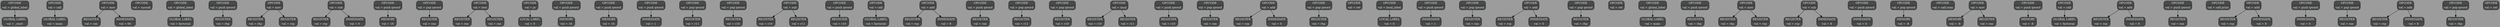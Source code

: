 digraph G{
nodesep=1;
ranksep=0.5;
rankdir=HR;
node[style=filled, color="#0a0a0a", fillcolor="#494a4a",fontcolor="#e6e6e6", fontsize=14];
edge[color="#000000", fontsize=12, penwidth=1, fontcolor = "#49006a"];
bgcolor="#9c9c9c";
elem0x561c6e4441b0[shape="Mrecord", label= "{OPCODE | val = global_label}"];
elem0x561c6e4441b8[shape="Mrecord", label= "{GLOBAL LABEL | val = _start}"];
elem0x561c6e4441b0->elem0x561c6e4441b8;elem0x561c6e4441d8[shape="Mrecord", label= "{OPCODE | val = call}"];
elem0x561c6e4441e0[shape="Mrecord", label= "{GLOBAL LABEL | val = main}"];
elem0x561c6e4441d8->elem0x561c6e4441e0;elem0x561c6e444200[shape="Mrecord", label= "{OPCODE | val = mov}"];
elem0x561c6e444208[shape="Mrecord", label= "{REGISTER | val = rax}"];
elem0x561c6e444200->elem0x561c6e444208;elem0x561c6e444218[shape="Mrecord", label= "{IMMEDIATE | val = 60}"];
elem0x561c6e444200->elem0x561c6e444218;elem0x561c6e444228[shape="Mrecord", label= "{OPCODE | val = syscall}"];
elem0x561c6e444250[shape="Mrecord", label= "{OPCODE | val = global_label}"];
elem0x561c6e444258[shape="Mrecord", label= "{GLOBAL LABEL | val = factorial}"];
elem0x561c6e444250->elem0x561c6e444258;elem0x561c6e444278[shape="Mrecord", label= "{OPCODE | val = push qword}"];
elem0x561c6e444280[shape="Mrecord", label= "{REGISTER | val = rbp}"];
elem0x561c6e444278->elem0x561c6e444280;elem0x561c6e4442a0[shape="Mrecord", label= "{OPCODE | val = mov}"];
elem0x561c6e4442a8[shape="Mrecord", label= "{REGISTER | val = rbp}"];
elem0x561c6e4442a0->elem0x561c6e4442a8;elem0x561c6e4442b8[shape="Mrecord", label= "{REGISTER | val = rsp}"];
elem0x561c6e4442a0->elem0x561c6e4442b8;elem0x561c6e4442c8[shape="Mrecord", label= "{OPCODE | val = sub}"];
elem0x561c6e4442d0[shape="Mrecord", label= "{REGISTER | val = rsp}"];
elem0x561c6e4442c8->elem0x561c6e4442d0;elem0x561c6e4442e0[shape="Mrecord", label= "{IMMEDIATE | val = 0}"];
elem0x561c6e4442c8->elem0x561c6e4442e0;elem0x561c6e4442f0[shape="Mrecord", label= "{OPCODE | val = push qword}"];
elem0x561c6e4442f8[shape="Mrecord", label= "{MEMORY | val = 16}"];
elem0x561c6e4442f0->elem0x561c6e4442f8;elem0x561c6e444318[shape="Mrecord", label= "{OPCODE | val = pop qword}"];
elem0x561c6e444320[shape="Mrecord", label= "{REGISTER | val = rax}"];
elem0x561c6e444318->elem0x561c6e444320;elem0x561c6e444340[shape="Mrecord", label= "{OPCODE | val = test}"];
elem0x561c6e444348[shape="Mrecord", label= "{REGISTER | val = rax}"];
elem0x561c6e444340->elem0x561c6e444348;elem0x561c6e444358[shape="Mrecord", label= "{REGISTER | val = rax}"];
elem0x561c6e444340->elem0x561c6e444358;elem0x561c6e444368[shape="Mrecord", label= "{OPCODE | val = je}"];
elem0x561c6e444370[shape="Mrecord", label= "{LOCAL LABEL | val = 0}"];
elem0x561c6e444368->elem0x561c6e444370;elem0x561c6e444390[shape="Mrecord", label= "{OPCODE | val = push qword}"];
elem0x561c6e444398[shape="Mrecord", label= "{MEMORY | val = 16}"];
elem0x561c6e444390->elem0x561c6e444398;elem0x561c6e4443b8[shape="Mrecord", label= "{OPCODE | val = push qword}"];
elem0x561c6e4443c0[shape="Mrecord", label= "{MEMORY | val = 16}"];
elem0x561c6e4443b8->elem0x561c6e4443c0;elem0x561c6e4443e0[shape="Mrecord", label= "{OPCODE | val = push qword}"];
elem0x561c6e4443e8[shape="Mrecord", label= "{IMMEDIATE | val = 1}"];
elem0x561c6e4443e0->elem0x561c6e4443e8;elem0x561c6e444408[shape="Mrecord", label= "{OPCODE | val = pop qword}"];
elem0x561c6e444410[shape="Mrecord", label= "{REGISTER | val = r11}"];
elem0x561c6e444408->elem0x561c6e444410;elem0x561c6e444430[shape="Mrecord", label= "{OPCODE | val = pop qword}"];
elem0x561c6e444438[shape="Mrecord", label= "{REGISTER | val = r10}"];
elem0x561c6e444430->elem0x561c6e444438;elem0x561c6e444458[shape="Mrecord", label= "{OPCODE | val = sub}"];
elem0x561c6e444460[shape="Mrecord", label= "{REGISTER | val = r10}"];
elem0x561c6e444458->elem0x561c6e444460;elem0x561c6e444470[shape="Mrecord", label= "{REGISTER | val = r11}"];
elem0x561c6e444458->elem0x561c6e444470;elem0x561c6e444480[shape="Mrecord", label= "{OPCODE | val = push qword}"];
elem0x561c6e444488[shape="Mrecord", label= "{REGISTER | val = r10}"];
elem0x561c6e444480->elem0x561c6e444488;elem0x561c6e4444a8[shape="Mrecord", label= "{OPCODE | val = call}"];
elem0x561c6e4444b0[shape="Mrecord", label= "{GLOBAL LABEL | val = factorial}"];
elem0x561c6e4444a8->elem0x561c6e4444b0;elem0x561c6e4444d0[shape="Mrecord", label= "{OPCODE | val = add}"];
elem0x561c6e4444d8[shape="Mrecord", label= "{REGISTER | val = rsp}"];
elem0x561c6e4444d0->elem0x561c6e4444d8;elem0x561c6e4444e8[shape="Mrecord", label= "{IMMEDIATE | val = 8}"];
elem0x561c6e4444d0->elem0x561c6e4444e8;elem0x561c6e4444f8[shape="Mrecord", label= "{OPCODE | val = push qword}"];
elem0x561c6e444500[shape="Mrecord", label= "{REGISTER | val = rax}"];
elem0x561c6e4444f8->elem0x561c6e444500;elem0x561c6e444520[shape="Mrecord", label= "{OPCODE | val = pop qword}"];
elem0x561c6e444528[shape="Mrecord", label= "{REGISTER | val = r11}"];
elem0x561c6e444520->elem0x561c6e444528;elem0x561c6e444548[shape="Mrecord", label= "{OPCODE | val = pop qword}"];
elem0x561c6e444550[shape="Mrecord", label= "{REGISTER | val = r10}"];
elem0x561c6e444548->elem0x561c6e444550;elem0x561c6e444570[shape="Mrecord", label= "{OPCODE | val = imul}"];
elem0x561c6e444578[shape="Mrecord", label= "{REGISTER | val = r10}"];
elem0x561c6e444570->elem0x561c6e444578;elem0x561c6e444588[shape="Mrecord", label= "{REGISTER | val = r11}"];
elem0x561c6e444570->elem0x561c6e444588;elem0x561c6e444598[shape="Mrecord", label= "{OPCODE | val = push qword}"];
elem0x561c6e4445a0[shape="Mrecord", label= "{REGISTER | val = r10}"];
elem0x561c6e444598->elem0x561c6e4445a0;elem0x561c6e4445c0[shape="Mrecord", label= "{OPCODE | val = pop qword}"];
elem0x561c6e4445c8[shape="Mrecord", label= "{REGISTER | val = rax}"];
elem0x561c6e4445c0->elem0x561c6e4445c8;elem0x561c6e4445e8[shape="Mrecord", label= "{OPCODE | val = add}"];
elem0x561c6e4445f0[shape="Mrecord", label= "{REGISTER | val = rsp}"];
elem0x561c6e4445e8->elem0x561c6e4445f0;elem0x561c6e444600[shape="Mrecord", label= "{IMMEDIATE | val = 0}"];
elem0x561c6e4445e8->elem0x561c6e444600;elem0x561c6e444610[shape="Mrecord", label= "{OPCODE | val = pop qword}"];
elem0x561c6e444618[shape="Mrecord", label= "{REGISTER | val = rbp}"];
elem0x561c6e444610->elem0x561c6e444618;elem0x561c6e444638[shape="Mrecord", label= "{OPCODE | val = ret}"];
elem0x561c6e444660[shape="Mrecord", label= "{OPCODE | val = local_label}"];
elem0x561c6e444668[shape="Mrecord", label= "{LOCAL LABEL | val = 0}"];
elem0x561c6e444660->elem0x561c6e444668;elem0x561c6e444688[shape="Mrecord", label= "{OPCODE | val = push qword}"];
elem0x561c6e444690[shape="Mrecord", label= "{IMMEDIATE | val = 1}"];
elem0x561c6e444688->elem0x561c6e444690;elem0x561c6e4446b0[shape="Mrecord", label= "{OPCODE | val = pop qword}"];
elem0x561c6e4446b8[shape="Mrecord", label= "{REGISTER | val = rax}"];
elem0x561c6e4446b0->elem0x561c6e4446b8;elem0x561c6e4446d8[shape="Mrecord", label= "{OPCODE | val = add}"];
elem0x561c6e4446e0[shape="Mrecord", label= "{REGISTER | val = rsp}"];
elem0x561c6e4446d8->elem0x561c6e4446e0;elem0x561c6e4446f0[shape="Mrecord", label= "{IMMEDIATE | val = 0}"];
elem0x561c6e4446d8->elem0x561c6e4446f0;elem0x561c6e444700[shape="Mrecord", label= "{OPCODE | val = pop qword}"];
elem0x561c6e444708[shape="Mrecord", label= "{REGISTER | val = rbp}"];
elem0x561c6e444700->elem0x561c6e444708;elem0x561c6e444728[shape="Mrecord", label= "{OPCODE | val = ret}"];
elem0x561c6e444750[shape="Mrecord", label= "{OPCODE | val = global_label}"];
elem0x561c6e444758[shape="Mrecord", label= "{GLOBAL LABEL | val = main}"];
elem0x561c6e444750->elem0x561c6e444758;elem0x561c6e444778[shape="Mrecord", label= "{OPCODE | val = push qword}"];
elem0x561c6e444780[shape="Mrecord", label= "{REGISTER | val = rbp}"];
elem0x561c6e444778->elem0x561c6e444780;elem0x561c6e4447a0[shape="Mrecord", label= "{OPCODE | val = mov}"];
elem0x561c6e4447a8[shape="Mrecord", label= "{REGISTER | val = rbp}"];
elem0x561c6e4447a0->elem0x561c6e4447a8;elem0x561c6e4447b8[shape="Mrecord", label= "{REGISTER | val = rsp}"];
elem0x561c6e4447a0->elem0x561c6e4447b8;elem0x561c6e4447c8[shape="Mrecord", label= "{OPCODE | val = sub}"];
elem0x561c6e4447d0[shape="Mrecord", label= "{REGISTER | val = rsp}"];
elem0x561c6e4447c8->elem0x561c6e4447d0;elem0x561c6e4447e0[shape="Mrecord", label= "{IMMEDIATE | val = 8}"];
elem0x561c6e4447c8->elem0x561c6e4447e0;elem0x561c6e4447f0[shape="Mrecord", label= "{OPCODE | val = push qword}"];
elem0x561c6e4447f8[shape="Mrecord", label= "{IMMEDIATE | val = 0}"];
elem0x561c6e4447f0->elem0x561c6e4447f8;elem0x561c6e444818[shape="Mrecord", label= "{OPCODE | val = pop qword}"];
elem0x561c6e444820[shape="Mrecord", label= "{MEMORY | val = -8}"];
elem0x561c6e444818->elem0x561c6e444820;elem0x561c6e444840[shape="Mrecord", label= "{OPCODE | val = call scan}"];
elem0x561c6e444868[shape="Mrecord", label= "{OPCODE | val = mov}"];
elem0x561c6e444870[shape="Mrecord", label= "{MEMORY | val = -8}"];
elem0x561c6e444868->elem0x561c6e444870;elem0x561c6e444880[shape="Mrecord", label= "{REGISTER | val = rax}"];
elem0x561c6e444868->elem0x561c6e444880;elem0x561c6e444890[shape="Mrecord", label= "{OPCODE | val = push qword}"];
elem0x561c6e444898[shape="Mrecord", label= "{MEMORY | val = -8}"];
elem0x561c6e444890->elem0x561c6e444898;elem0x561c6e4448b8[shape="Mrecord", label= "{OPCODE | val = call}"];
elem0x561c6e4448c0[shape="Mrecord", label= "{GLOBAL LABEL | val = factorial}"];
elem0x561c6e4448b8->elem0x561c6e4448c0;elem0x561c6e4448e0[shape="Mrecord", label= "{OPCODE | val = add}"];
elem0x561c6e4448e8[shape="Mrecord", label= "{REGISTER | val = rsp}"];
elem0x561c6e4448e0->elem0x561c6e4448e8;elem0x561c6e4448f8[shape="Mrecord", label= "{IMMEDIATE | val = 8}"];
elem0x561c6e4448e0->elem0x561c6e4448f8;elem0x561c6e444908[shape="Mrecord", label= "{OPCODE | val = push qword}"];
elem0x561c6e444910[shape="Mrecord", label= "{REGISTER | val = rax}"];
elem0x561c6e444908->elem0x561c6e444910;elem0x561c6e444930[shape="Mrecord", label= "{OPCODE | val = call print}"];
elem0x561c6e444958[shape="Mrecord", label= "{OPCODE | val = add}"];
elem0x561c6e444960[shape="Mrecord", label= "{REGISTER | val = rsp}"];
elem0x561c6e444958->elem0x561c6e444960;elem0x561c6e444970[shape="Mrecord", label= "{IMMEDIATE | val = 8}"];
elem0x561c6e444958->elem0x561c6e444970;elem0x561c6e444980[shape="Mrecord", label= "{OPCODE | val = push qword}"];
elem0x561c6e444988[shape="Mrecord", label= "{IMMEDIATE | val = 0}"];
elem0x561c6e444980->elem0x561c6e444988;elem0x561c6e4449a8[shape="Mrecord", label= "{OPCODE | val = pop qword}"];
elem0x561c6e4449b0[shape="Mrecord", label= "{REGISTER | val = rax}"];
elem0x561c6e4449a8->elem0x561c6e4449b0;elem0x561c6e4449d0[shape="Mrecord", label= "{OPCODE | val = add}"];
elem0x561c6e4449d8[shape="Mrecord", label= "{REGISTER | val = rsp}"];
elem0x561c6e4449d0->elem0x561c6e4449d8;elem0x561c6e4449e8[shape="Mrecord", label= "{IMMEDIATE | val = 8}"];
elem0x561c6e4449d0->elem0x561c6e4449e8;elem0x561c6e4449f8[shape="Mrecord", label= "{OPCODE | val = pop qword}"];
elem0x561c6e444a00[shape="Mrecord", label= "{REGISTER | val = rbp}"];
elem0x561c6e4449f8->elem0x561c6e444a00;elem0x561c6e444a20[shape="Mrecord", label= "{OPCODE | val = ret}"];
}
